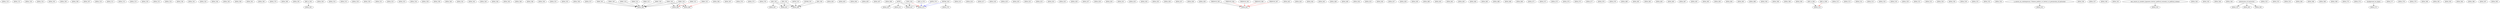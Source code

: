 digraph G {
    JSISA_110;
    JSISA_121;
    JSISA_130;
    JSISA_154;
    JSISA_202;
    JSISA_205;
    JSISA_206;
    JSISA_207;
    JSISA_210;
    JSISA_212;
    JSISA_213;
    JSISA_215;
    JSISA_220;
    JSISA_221;
    JSISA_224;
    JSISA_236;
    JSISA_241;
    JSISA_242;
    JSISA_244;
    JSISA_245;
    JSISA_260;
    JSISA_261;
    JSISA_265;
    JSISA_270;
    JSISA_280;
    JSISA_301;
    edge [color=black];
    JSIS_A_301 -> JSISA_302;
    JSISA_303;
    JSISA_314;
    JSISA_315;
    JSISA_316;
    JSISA_320;
    JSISA_321;
    JSISA_322;
    JSISA_323;
    JSISA_324;
    JSISA_328;
    JSISA_339;
    JSISA_340;
    JSISA_341;
    JSISA_342;
    JSISA_343;
    JSISA_344;
    JSISA_345;
    JSISA_346;
    JSISA_348;
    JSISA_350;
    JSISA_351;
    JSISA_355;
    JSISA_356;
    JSISA_357;
    edge [color=black];
    SPAN_301 -> JSISA_360;
    SPAN_302 -> JSISA_360;
    SPAN_303 -> JSISA_360;
    SPAN_310 -> JSISA_360;
    SPAN_314 -> JSISA_360;
    SPAN_315 -> JSISA_360;
    SPAN_316 -> JSISA_360;
    SPAN_330 -> JSISA_360;
    JSISA_364;
    JSISA_367;
    JSISA_370;
    JSISA_375;
    JSISA_376;
    edge [color=black];
    JSIS_201 -> JSISA_401;
    JSIS_202 -> JSISA_401;
    JSISA_402;
    JSISA_403;
    JSISA_404;
    JSISA_405;
    edge [color=black];
    ANTH_210 -> JSISA_406;
    ENVIR_201 -> JSISA_406;
    JSIS_200 -> JSISA_406;
    JSIS_201 -> JSISA_406;
    JSIS_202 -> JSISA_406;
    JSISA_407;
    JSISA_408;
    edge [color=black];
    ANTH -> JSISA_412;
    JSISA_413;
    JSISA_416;
    JSISA_417;
    JSISA_418;
    JSISA_419;
    JSISA_420;
    JSISA_422;
    JSISA_423;
    JSISA_424;
    JSISA_425;
    JSISA_426;
    JSISA_427;
    JSISA_429;
    JSISA_430;
    JSISA_431;
    JSISA_433;
    JSISA_434;
    JSISA_435;
    JSISA_436;
    JSISA_437;
    JSISA_438;
    JSISA_439;
    edge [color=black];
    FRENCH_303 -> JSISA_441;
    edge [color=red];
    FRENCH_304 -> JSISA_441;
    FRENCH_305 -> JSISA_441;
    FRENCH_306 -> JSISA_441;
    FRENCH_307 -> JSISA_441;
    JSISA_442;
    JSISA_443;
    JSISA_444;
    JSISA_445;
    edge [color=black];
    ANTH -> JSISA_447;
    LING_203 -> JSISA_447;
    JSISA_448;
    JSISA_449;
    edge [color=black];
    ANTH -> JSISA_452;
    JSISA_454;
    JSISA_455;
    JSISA_456;
    JSISA_457;
    JSISA_458;
    JSISA_459;
    JSISA_460;
    JSISA_461;
    JSISA_462;
    JSISA_463;
    JSISA_464;
    JSISA_465;
    JSISA_466;
    edge [color=black];
    JSIS_202 -> JSISA_467;
    JSISA_468;
    JSISA_469;
    edge [color=black];
    ANTH -> JSISA_470;
    edge [color=red];
    LING_203 -> JSISA_470;
    edge [color=blue];
    ANTH_370 -> JSISA_470;
    JSIS_A_370 -> JSISA_470;
    HSTAS_454 -> JSISA_470;
    JSISA_471;
    JSISA_472;
    JSISA_473;
    JSISA_474;
    JSISA_475;
    JSISA_477;
    JSISA_478;
    JSISA_479;
    JSISA_480;
    JSISA_481;
    JSISA_482;
    JSISA_483;
    JSISA_485;
    edge [color=black];
    SPAN_303 -> JSISA_486;
    SPAN_316 -> JSISA_486;
    edge [color=red];
    SPAN_322 -> JSISA_486;
    JSISA_487;
    edge [color=black];
    SPAN_303 -> JSISA_489;
    SPAN_316 -> JSISA_489;
    edge [color=red];
    SPAN_321 -> JSISA_489;
    JSISA_491;
    JSISA_492;
    JSISA_493;
    JSISA_494;
    JSISA_495;
    JSISA_498;
    JSISA_504;
    JSISA_506;
    JSISA_508;
    JSISA_509;
    edge [color=black];
    JSIS_A_508 -> JSISA_510;
    edge [color=red];
    JSIS_A_509 -> JSISA_510;
    JSISA_512;
    JSISA_513;
    JSISA_514;
    JSISA_515;
    JSISA_516;
    JSISA_519;
    JSISA_520;
    JSISA_521;
    JSISA_522;
    JSISA_526;
    JSISA_528;
    JSISA_529;
    JSISA_531;
    JSISA_532;
    JSISA_534;
    edge [color=black];
    a_course_on_contemporary_Chinese_politics_or_history_or_permission_of_instructor -> JSISA_535;
    JSISA_536;
    JSISA_537;
    JSISA_540;
    JSISA_541;
    edge [color=black];
    one_course_in_modern_Japanese_history_political_economy_or_political_science -> JSISA_543;
    JSISA_544;
    JSISA_545;
    JSISA_546;
    JSISA_548;
    edge [color=black];
    permission_of_instructor -> JSISA_551;
    JSISA_552;
    JSISA_553;
    JSISA_555;
    JSISA_560;
    edge [color=black];
    permission_of_instructor -> JSISA_563;
    JSISA_566;
    JSISA_568;
    JSISA_569;
    JSISA_573;
    JSISA_574;
    edge [color=black];
    background_on_Japan -> JSISA_575;
    edge [color=black];
    HSTAS_454 -> JSISA_576;
    JSISA_577;
    JSISA_578;
    JSISA_579;
    JSISA_580;
    JSISA_581;
    JSISA_582;
    JSISA_584;
    edge [color=black];
    permission_of_instructor -> JSISA_585;
    JSISA_586;
    JSISA_587;
    JSISA_593;
}
